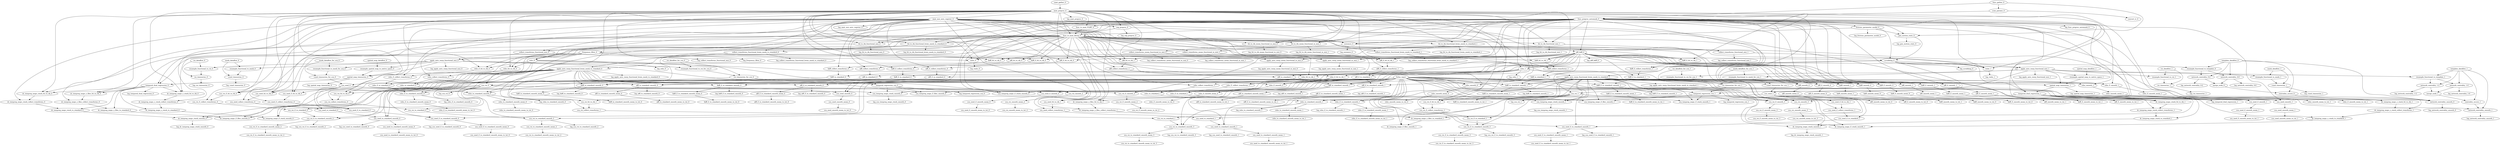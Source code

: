 strict digraph  {
	reho_fsl_to_itk_1 -> reho_collect_transforms_1;
	reho_fsl_to_itk_0 -> reho_collect_transforms_0;
	roi_dataflow_0 -> resample_functional_to_roi_0;
	roi_dataflow_0 -> roi_timeseries_0;
	roi_dataflow_1 -> resample_functional_to_roi_1;
	roi_dataflow_1 -> roi_timeseries_1;
	falff_Z_to_standard_smooth_0 -> falff_Z_to_standard_smooth_mean_0;
	falff_Z_to_standard_smooth_0 -> log_falff_Z_to_standard_smooth_0;
	falff_Z_to_standard_smooth_1 -> falff_Z_to_standard_smooth_mean_1;
	falff_Z_to_standard_smooth_1 -> log_falff_Z_to_standard_smooth_1;
	falff_to_standard_smooth_1 -> log_falff_to_standard_smooth_1;
	falff_to_standard_smooth_1 -> falff_to_standard_smooth_mean_1;
	falff_to_standard_smooth_0 -> log_falff_to_standard_smooth_0;
	falff_to_standard_smooth_0 -> falff_to_standard_smooth_mean_0;
	network_centrality_smooth_1 -> log_network_centrality_smooth_1;
	network_centrality_smooth_0 -> log_network_centrality_smooth_0;
	reho_1 -> reho_Z_to_standard_1;
	reho_1 -> reho_to_standard_1;
	reho_1 -> reho_fsl_to_itk_1;
	reho_1 -> reho_Z_fsl_to_itk_1;
	reho_1 -> reho_smooth_1;
	reho_1 -> reho_Z_smooth_1;
	reho_1 -> log_reho_1;
	sca_roi_Z_fsl_to_itk_0 -> sca_roi_Z_collect_transforms_0;
	sca_roi_Z_to_standard_smooth_mean_2 -> sca_roi_Z_to_standard_smooth_mean_to_txt_2;
	sca_roi_Z_to_standard_smooth_mean_3 -> sca_roi_Z_to_standard_smooth_mean_to_txt_3;
	alff_Z_smooth_mean_0 -> alff_Z_smooth_mean_to_txt_0;
	alff_Z_smooth_mean_1 -> alff_Z_smooth_mean_to_txt_1;
	centrality_zscore_0 -> network_centrality_smooth_0;
	centrality_zscore_1 -> network_centrality_smooth_1;
	falff_Z_collect_transforms_0 -> falff_Z_to_standard_0;
	falff_Z_collect_transforms_1 -> falff_Z_to_standard_1;
	mask_dataflow_1 -> resample_functional_to_mask_1;
	mask_dataflow_1 -> voxel_timeseries_1;
	mask_dataflow_0 -> resample_functional_to_mask_0;
	mask_dataflow_0 -> voxel_timeseries_0;
	alff_smooth_mean_1 -> alff_smooth_mean_to_txt_1;
	alff_smooth_mean_0 -> alff_smooth_mean_to_txt_0;
	falff_to_standard_1 -> falff_to_standard_smooth_1;
	falff_to_standard_0 -> falff_to_standard_smooth_0;
	alff_Z_to_standard_1 -> alff_Z_to_standard_smooth_1;
	alff_Z_to_standard_0 -> alff_Z_to_standard_smooth_0;
	dr_tempreg_maps_stack_smooth_0 -> log_dr_tempreg_maps_stack_smooth_0;
	dr_tempreg_maps_stack_smooth_1 -> log_dr_tempreg_maps_stack_smooth_1;
	alff_smooth_0 -> alff_smooth_mean_0;
	alff_smooth_1 -> alff_smooth_mean_1;
	alff_collect_transforms_0 -> alff_to_standard_0;
	alff_collect_transforms_1 -> alff_to_standard_1;
	falff_fsl_to_itk_1 -> falff_collect_transforms_1;
	falff_fsl_to_itk_0 -> falff_collect_transforms_0;
	sca_roi_0 -> sca_roi_to_standard_0;
	sca_roi_0 -> sca_roi_Z_fsl_to_itk_0;
	sca_roi_0 -> log_sca_roi_0;
	sca_roi_0 -> sca_roi_fsl_to_itk_0;
	sca_roi_0 -> sca_roi_smooth_2;
	sca_roi_0 -> sca_roi_Z_smooth_2;
	sca_roi_0 -> sca_roi_Z_to_standard_0;
	sca_roi_1 -> sca_roi_Z_fsl_to_itk_1;
	sca_roi_1 -> log_sca_roi_1;
	sca_roi_1 -> sca_roi_to_standard_1;
	sca_roi_1 -> sca_roi_fsl_to_itk_1;
	sca_roi_1 -> sca_roi_smooth_3;
	sca_roi_1 -> sca_roi_Z_smooth_3;
	sca_roi_1 -> sca_roi_Z_to_standard_1;
	reho_Z_fsl_to_itk_0 -> reho_Z_collect_transforms_0;
	reho_Z_fsl_to_itk_1 -> reho_Z_collect_transforms_1;
	roi_timeseries_for_sca_0 -> sca_roi_0;
	roi_timeseries_for_sca_0 -> temporal_regression_sca_0;
	roi_timeseries_for_sca_1 -> sca_roi_1;
	roi_timeseries_for_sca_1 -> temporal_regression_sca_1;
	alff_Z_to_standard_smooth_mean_0 -> alff_Z_to_standard_smooth_mean_to_txt_0;
	alff_Z_to_standard_smooth_mean_1 -> alff_Z_to_standard_smooth_mean_to_txt_1;
	alff_to_standard_smooth_0 -> alff_to_standard_smooth_mean_0;
	alff_to_standard_smooth_0 -> log_alff_to_standard_smooth_0;
	alff_to_standard_smooth_1 -> alff_to_standard_smooth_mean_1;
	alff_to_standard_smooth_1 -> log_alff_to_standard_smooth_1;
	voxel_timeseries_for_sca_0 -> sca_seed_0;
	voxel_timeseries_for_sca_1 -> sca_seed_1;
	frequency_filter_0 -> log_frequency_filter_0;
	frequency_filter_0 -> reho_0;
	frequency_filter_0 -> sca_roi_0;
	frequency_filter_0 -> vmhc_0;
	frequency_filter_0 -> apply_ants_warp_functional_mni_0;
	frequency_filter_0 -> scrubbing_0;
	frequency_filter_0 -> sca_seed_0;
	frequency_filter_0 -> temporal_dual_regression_0;
	vmhc_1 -> log_vmhc_1;
	vmhc_0 -> log_vmhc_0;
	sca_seed_fsl_to_itk_0 -> sca_seed_collect_transforms_0;
	sca_seed_fsl_to_itk_1 -> sca_seed_collect_transforms_1;
	func_gather_0 -> func_preproc_automask_0;
	func_gather_0 -> scan_params_0;
	func_gather_0 -> gen_motion_stats_0;
	merge_node_0 -> centrality_zscore_0;
	merge_node_1 -> centrality_zscore_1;
	falff_collect_transforms_1 -> falff_to_standard_1;
	falff_collect_transforms_0 -> falff_to_standard_0;
	alff_to_standard_0 -> alff_to_standard_smooth_0;
	alff_to_standard_1 -> alff_to_standard_smooth_1;
	sca_seed_to_standard_0 -> sca_seed_to_standard_smooth_0;
	sca_seed_to_standard_1 -> sca_seed_to_standard_smooth_1;
	sca_seed_Z_smooth_mean_0 -> sca_seed_Z_smooth_mean_to_txt_0;
	sca_seed_Z_smooth_mean_1 -> sca_seed_Z_smooth_mean_to_txt_1;
	sca_roi_to_standard_smooth_mean_3 -> sca_roi_to_standard_smooth_mean_to_txt_3;
	sca_roi_to_standard_smooth_mean_2 -> sca_roi_to_standard_smooth_mean_to_txt_2;
	seg_preproc_0 -> func_to_anat_bbreg_0;
	seg_preproc_0 -> nuisance_0;
	seg_preproc_0 -> log_seg_preproc_0;
	sca_roi_to_standard_1 -> sca_roi_to_standard_smooth_3;
	sca_roi_fsl_to_itk_0 -> sca_roi_collect_transforms_0;
	sca_roi_fsl_to_itk_1 -> sca_roi_collect_transforms_1;
	dr_tempreg_maps_z_files_fsl_to_itk_0 -> dr_tempreg_maps_z_files_collect_transforms_0;
	dr_tempreg_maps_z_files_fsl_to_itk_1 -> dr_tempreg_maps_z_files_collect_transforms_1;
	reho_smooth_mean_0 -> reho_smooth_mean_to_txt_0;
	reho_smooth_mean_1 -> reho_smooth_mean_to_txt_1;
	sca_tempreg_maps_stack_smooth_0 -> log_sca_tempreg_maps_stack_smooth_0;
	sca_tempreg_maps_stack_smooth_1 -> log_sca_tempreg_maps_stack_smooth_1;
	apply_ants_warp_mean_functional_in_mni_0 -> log_apply_ants_warp_mean_functional_in_mni_0;
	apply_ants_warp_mean_functional_in_mni_1 -> log_apply_ants_warp_mean_functional_in_mni_1;
	sca_seed_smooth_mean_1 -> sca_seed_smooth_mean_to_txt_1;
	sca_seed_smooth_mean_0 -> sca_seed_smooth_mean_to_txt_0;
	falff_smooth_1 -> falff_smooth_mean_1;
	falff_smooth_0 -> falff_smooth_mean_0;
	dr_tempreg_maps_stack_collect_transforms_0 -> dr_tempreg_maps_stack_to_standard_0;
	dr_tempreg_maps_stack_collect_transforms_1 -> dr_tempreg_maps_stack_to_standard_1;
	falff_smooth_mean_0 -> falff_smooth_mean_to_txt_0;
	apply_ants_warp_functional_brain_mask_to_standard_0 -> reho_to_standard_smooth_0;
	apply_ants_warp_functional_brain_mask_to_standard_0 -> log_apply_ants_warp_functional_brain_mask_to_standard_0;
	apply_ants_warp_functional_brain_mask_to_standard_0 -> spatial_map_timeseries_0;
	apply_ants_warp_functional_brain_mask_to_standard_0 -> falff_Z_to_standard_smooth_0;
	apply_ants_warp_functional_brain_mask_to_standard_0 -> falff_to_standard_smooth_0;
	apply_ants_warp_functional_brain_mask_to_standard_0 -> dr_tempreg_maps_stack_smooth_0;
	apply_ants_warp_functional_brain_mask_to_standard_0 -> dr_tempreg_maps_Z_stack_smooth_0;
	apply_ants_warp_functional_brain_mask_to_standard_0 -> alff_to_standard_smooth_0;
	apply_ants_warp_functional_brain_mask_to_standard_0 -> sca_tempreg_maps_Z_files_smooth_0;
	apply_ants_warp_functional_brain_mask_to_standard_0 -> sca_tempreg_maps_Z_stack_smooth_0;
	apply_ants_warp_functional_brain_mask_to_standard_0 -> sca_tempreg_maps_stack_smooth_0;
	apply_ants_warp_functional_brain_mask_to_standard_0 -> dr_tempreg_maps_Z_files_smooth_0;
	apply_ants_warp_functional_brain_mask_to_standard_0 -> sca_roi_Z_to_standard_smooth_2;
	apply_ants_warp_functional_brain_mask_to_standard_0 -> temporal_regression_sca_0;
	apply_ants_warp_functional_brain_mask_to_standard_0 -> alff_Z_to_standard_smooth_0;
	apply_ants_warp_functional_brain_mask_to_standard_0 -> sca_seed_to_standard_smooth_0;
	apply_ants_warp_functional_brain_mask_to_standard_0 -> reho_Z_to_standard_smooth_0;
	apply_ants_warp_functional_brain_mask_to_standard_0 -> sca_seed_Z_to_standard_smooth_0;
	apply_ants_warp_functional_brain_mask_to_standard_0 -> sca_roi_to_standard_smooth_2;
	apply_ants_warp_functional_brain_mask_to_standard_1 -> reho_to_standard_smooth_1;
	apply_ants_warp_functional_brain_mask_to_standard_1 -> spatial_map_timeseries_1;
	apply_ants_warp_functional_brain_mask_to_standard_1 -> log_apply_ants_warp_functional_brain_mask_to_standard_1;
	apply_ants_warp_functional_brain_mask_to_standard_1 -> falff_Z_to_standard_smooth_1;
	apply_ants_warp_functional_brain_mask_to_standard_1 -> falff_to_standard_smooth_1;
	apply_ants_warp_functional_brain_mask_to_standard_1 -> dr_tempreg_maps_stack_smooth_1;
	apply_ants_warp_functional_brain_mask_to_standard_1 -> dr_tempreg_maps_Z_stack_smooth_1;
	apply_ants_warp_functional_brain_mask_to_standard_1 -> alff_to_standard_smooth_1;
	apply_ants_warp_functional_brain_mask_to_standard_1 -> sca_tempreg_maps_Z_files_smooth_1;
	apply_ants_warp_functional_brain_mask_to_standard_1 -> sca_tempreg_maps_Z_stack_smooth_1;
	apply_ants_warp_functional_brain_mask_to_standard_1 -> sca_tempreg_maps_stack_smooth_1;
	apply_ants_warp_functional_brain_mask_to_standard_1 -> dr_tempreg_maps_Z_files_smooth_1;
	apply_ants_warp_functional_brain_mask_to_standard_1 -> sca_roi_Z_to_standard_smooth_3;
	apply_ants_warp_functional_brain_mask_to_standard_1 -> temporal_regression_sca_1;
	apply_ants_warp_functional_brain_mask_to_standard_1 -> alff_Z_to_standard_smooth_1;
	apply_ants_warp_functional_brain_mask_to_standard_1 -> sca_seed_to_standard_smooth_1;
	apply_ants_warp_functional_brain_mask_to_standard_1 -> reho_Z_to_standard_smooth_1;
	apply_ants_warp_functional_brain_mask_to_standard_1 -> sca_seed_Z_to_standard_smooth_1;
	apply_ants_warp_functional_brain_mask_to_standard_1 -> sca_roi_to_standard_smooth_3;
	sca_seed_Z_smooth_0 -> sca_seed_Z_smooth_mean_0;
	sca_seed_Z_collect_transforms_1 -> sca_seed_Z_to_standard_1;
	sca_seed_Z_collect_transforms_0 -> sca_seed_Z_to_standard_0;
	reho_smooth_1 -> reho_smooth_mean_1;
	reho_smooth_0 -> reho_smooth_mean_0;
	dr_tempreg_maps_z_files_to_standard_0 -> dr_tempreg_maps_Z_files_smooth_0;
	dr_tempreg_maps_z_files_to_standard_1 -> dr_tempreg_maps_Z_files_smooth_1;
	roi_dataflow_for_sca_0 -> roi_timeseries_for_sca_0;
	roi_dataflow_for_sca_0 -> resample_functional_to_roi_for_sca_0;
	roi_dataflow_for_sca_1 -> roi_timeseries_for_sca_1;
	roi_dataflow_for_sca_1 -> resample_functional_to_roi_for_sca_1;
	falff_Z_to_standard_0 -> falff_Z_to_standard_smooth_0;
	falff_Z_to_standard_1 -> falff_Z_to_standard_smooth_1;
	apply_ants_warp_functional_mni_0 -> resample_functional_to_mask_for_sca_0;
	apply_ants_warp_functional_mni_0 -> resample_functional_to_roi_0;
	apply_ants_warp_functional_mni_0 -> spatial_map_timeseries_0;
	apply_ants_warp_functional_mni_0 -> log_apply_ants_warp_functional_mni_0;
	apply_ants_warp_functional_mni_0 -> temporal_regression_sca_0;
	apply_ants_warp_functional_mni_0 -> resample_spatial_map_to_native_space_0;
	apply_ants_warp_functional_mni_0 -> resample_functional_to_mask_0;
	apply_ants_warp_functional_mni_0 -> resample_functional_to_template_0;
	apply_ants_warp_functional_mni_0 -> resample_functional_to_roi_for_sca_0;
	apply_ants_warp_functional_mni_1 -> spatial_map_timeseries_1;
	apply_ants_warp_functional_mni_1 -> resample_functional_to_mask_for_sca_1;
	apply_ants_warp_functional_mni_1 -> resample_functional_to_roi_1;
	apply_ants_warp_functional_mni_1 -> log_apply_ants_warp_functional_mni_1;
	apply_ants_warp_functional_mni_1 -> temporal_regression_sca_1;
	apply_ants_warp_functional_mni_1 -> resample_spatial_map_to_native_space_1;
	apply_ants_warp_functional_mni_1 -> resample_functional_to_mask_1;
	apply_ants_warp_functional_mni_1 -> resample_functional_to_template_1;
	apply_ants_warp_functional_mni_1 -> resample_functional_to_roi_for_sca_1;
	sca_seed_Z_to_standard_smooth_mean_0 -> sca_seed_Z_to_standard_smooth_mean_to_txt_0;
	sca_seed_Z_to_standard_smooth_mean_1 -> sca_seed_Z_to_standard_smooth_mean_to_txt_1;
	sca_seed_Z_smooth_1 -> sca_seed_Z_smooth_mean_1;
	falff_smooth_mean_1 -> falff_smooth_mean_to_txt_1;
	scrubbing_0 -> reho_1;
	scrubbing_0 -> sca_roi_1;
	scrubbing_0 -> vmhc_1;
	scrubbing_0 -> log_scrubbing_0;
	scrubbing_0 -> apply_ants_warp_functional_mni_1;
	scrubbing_0 -> sca_seed_1;
	scrubbing_0 -> temporal_dual_regression_1;
	sca_seed_0 -> sca_seed_Z_fsl_to_itk_0;
	sca_seed_0 -> sca_seed_fsl_to_itk_0;
	sca_seed_0 -> sca_seed_to_standard_0;
	sca_seed_0 -> sca_seed_Z_smooth_0;
	sca_seed_0 -> sca_seed_Z_to_standard_0;
	sca_seed_0 -> sca_seed_smooth_0;
	sca_seed_1 -> sca_seed_Z_fsl_to_itk_1;
	sca_seed_1 -> sca_seed_fsl_to_itk_1;
	sca_seed_1 -> sca_seed_to_standard_1;
	sca_seed_1 -> sca_seed_Z_smooth_1;
	sca_seed_1 -> sca_seed_Z_to_standard_1;
	sca_seed_1 -> sca_seed_smooth_1;
	sca_roi_Z_to_standard_smooth_3 -> log_sca_roi_Z_to_standard_smooth_3;
	sca_roi_Z_to_standard_smooth_3 -> sca_roi_Z_to_standard_smooth_mean_3;
	sca_roi_Z_to_standard_smooth_2 -> log_sca_roi_Z_to_standard_smooth_2;
	sca_roi_Z_to_standard_smooth_2 -> sca_roi_Z_to_standard_smooth_mean_2;
	falff_Z_smooth_0 -> falff_Z_smooth_mean_0;
	falff_Z_smooth_1 -> falff_Z_smooth_mean_1;
	reho_Z_smooth_0 -> reho_Z_smooth_mean_0;
	reho_Z_smooth_1 -> reho_Z_smooth_mean_1;
	anat_mni_ants_register_0 -> reho_Z_collect_transforms_0;
	anat_mni_ants_register_0 -> dr_tempreg_maps_z_stack_collect_transforms_1;
	anat_mni_ants_register_0 -> dr_tempreg_maps_z_stack_collect_transforms_0;
	anat_mni_ants_register_0 -> reho_Z_collect_transforms_1;
	anat_mni_ants_register_0 -> nuisance_0;
	anat_mni_ants_register_0 -> collect_transforms_functional_mni_1;
	anat_mni_ants_register_0 -> collect_transforms_functional_mni_0;
	anat_mni_ants_register_0 -> sca_roi_Z_collect_transforms_1;
	anat_mni_ants_register_0 -> sca_roi_Z_collect_transforms_0;
	anat_mni_ants_register_0 -> falff_Z_collect_transforms_0;
	anat_mni_ants_register_0 -> falff_Z_collect_transforms_1;
	anat_mni_ants_register_0 -> alff_collect_transforms_0;
	anat_mni_ants_register_0 -> alff_collect_transforms_1;
	anat_mni_ants_register_0 -> falff_collect_transforms_1;
	anat_mni_ants_register_0 -> falff_collect_transforms_0;
	anat_mni_ants_register_0 -> seg_preproc_0;
	anat_mni_ants_register_0 -> dr_tempreg_maps_stack_collect_transforms_0;
	anat_mni_ants_register_0 -> dr_tempreg_maps_stack_collect_transforms_1;
	anat_mni_ants_register_0 -> sca_seed_Z_collect_transforms_1;
	anat_mni_ants_register_0 -> sca_seed_Z_collect_transforms_0;
	anat_mni_ants_register_0 -> log_anat_mni_ants_register_0;
	anat_mni_ants_register_0 -> sca_seed_collect_transforms_0;
	anat_mni_ants_register_0 -> sca_seed_collect_transforms_1;
	anat_mni_ants_register_0 -> collect_transforms_mean_functional_in_mni_1;
	anat_mni_ants_register_0 -> collect_transforms_mean_functional_in_mni_0;
	anat_mni_ants_register_0 -> dr_tempreg_maps_z_files_collect_transforms_0;
	anat_mni_ants_register_0 -> dr_tempreg_maps_z_files_collect_transforms_1;
	anat_mni_ants_register_0 -> sca_roi_collect_transforms_0;
	anat_mni_ants_register_0 -> sca_roi_collect_transforms_1;
	anat_mni_ants_register_0 -> alff_Z_collect_transforms_1;
	anat_mni_ants_register_0 -> alff_Z_collect_transforms_0;
	anat_mni_ants_register_0 -> reho_collect_transforms_1;
	anat_mni_ants_register_0 -> reho_collect_transforms_0;
	anat_mni_ants_register_0 -> collect_transforms_functional_brain_mask_to_standard_1;
	anat_mni_ants_register_0 -> collect_transforms_functional_brain_mask_to_standard_0;
	alff_fsl_to_itk_0 -> alff_collect_transforms_0;
	alff_fsl_to_itk_1 -> alff_collect_transforms_1;
	func_preproc_automask_0 -> func_to_anat_bbreg_0;
	func_preproc_automask_0 -> reho_0;
	func_preproc_automask_0 -> fsl_to_itk_mean_functional_in_mni_1;
	func_preproc_automask_0 -> fsl_to_itk_mean_functional_in_mni_0;
	func_preproc_automask_0 -> nuisance_0;
	func_preproc_automask_0 -> fristons_parameter_model_0;
	func_preproc_automask_0 -> reho_1;
	func_preproc_automask_0 -> alff_smooth_0;
	func_preproc_automask_0 -> alff_smooth_1;
	func_preproc_automask_0 -> vmhc_1;
	func_preproc_automask_0 -> vmhc_0;
	func_preproc_automask_0 -> apply_ants_warp_mean_functional_in_mni_0;
	func_preproc_automask_0 -> apply_ants_warp_mean_functional_in_mni_1;
	func_preproc_automask_0 -> falff_smooth_1;
	func_preproc_automask_0 -> falff_smooth_0;
	func_preproc_automask_0 -> apply_ants_warp_functional_brain_mask_to_standard_0;
	func_preproc_automask_0 -> apply_ants_warp_functional_brain_mask_to_standard_1;
	func_preproc_automask_0 -> sca_seed_Z_smooth_0;
	func_preproc_automask_0 -> reho_smooth_1;
	func_preproc_automask_0 -> reho_smooth_0;
	func_preproc_automask_0 -> sca_seed_Z_smooth_1;
	func_preproc_automask_0 -> falff_Z_smooth_0;
	func_preproc_automask_0 -> falff_Z_smooth_1;
	func_preproc_automask_0 -> reho_Z_smooth_0;
	func_preproc_automask_0 -> reho_Z_smooth_1;
	func_preproc_automask_0 -> log_func_preproc_automask_0;
	func_preproc_automask_0 -> sca_roi_smooth_2;
	func_preproc_automask_0 -> sca_roi_smooth_3;
	func_preproc_automask_0 -> temporal_dual_regression_0;
	func_preproc_automask_0 -> temporal_dual_regression_1;
	func_preproc_automask_0 -> fsl_to_itk_functional_brain_mask_to_standard_1;
	func_preproc_automask_0 -> fsl_to_itk_functional_brain_mask_to_standard_0;
	func_preproc_automask_0 -> fsl_to_itk_functional_mni_1;
	func_preproc_automask_0 -> fsl_to_itk_functional_mni_0;
	func_preproc_automask_0 -> func_to_anat_FLIRT_0;
	func_preproc_automask_0 -> sca_roi_Z_smooth_3;
	func_preproc_automask_0 -> sca_roi_Z_smooth_2;
	func_preproc_automask_0 -> alff_falff_0;
	func_preproc_automask_0 -> sca_seed_smooth_0;
	func_preproc_automask_0 -> sca_seed_smooth_1;
	func_preproc_automask_0 -> gen_motion_stats_0;
	func_preproc_automask_0 -> alff_Z_smooth_1;
	func_preproc_automask_0 -> alff_Z_smooth_0;
	temporal_regression_sca_0 -> sca_tempreg_maps_Z_files_smooth_0;
	temporal_regression_sca_0 -> sca_tempreg_maps_Z_stack_smooth_0;
	temporal_regression_sca_0 -> sca_tempreg_maps_stack_smooth_0;
	temporal_regression_sca_0 -> log_temporal_regression_sca_0;
	temporal_regression_sca_1 -> sca_tempreg_maps_Z_files_smooth_1;
	temporal_regression_sca_1 -> sca_tempreg_maps_Z_stack_smooth_1;
	temporal_regression_sca_1 -> sca_tempreg_maps_stack_smooth_1;
	temporal_regression_sca_1 -> log_temporal_regression_sca_1;
	dr_tempreg_maps_z_stack_fsl_to_itk_1 -> dr_tempreg_maps_z_stack_collect_transforms_1;
	dr_tempreg_maps_z_stack_fsl_to_itk_0 -> dr_tempreg_maps_z_stack_collect_transforms_0;
	resample_spatial_map_to_native_space_1 -> spatial_map_timeseries_1;
	resample_spatial_map_to_native_space_0 -> spatial_map_timeseries_0;
	reho_Z_smooth_mean_1 -> reho_Z_smooth_mean_to_txt_1;
	reho_Z_smooth_mean_0 -> reho_Z_smooth_mean_to_txt_0;
	falff_Z_smooth_mean_1 -> falff_Z_smooth_mean_to_txt_1;
	dr_tempreg_maps_z_stack_to_standard_1 -> dr_tempreg_maps_Z_stack_smooth_1;
	dr_tempreg_maps_z_stack_to_standard_0 -> dr_tempreg_maps_Z_stack_smooth_0;
	falff_Z_smooth_mean_0 -> falff_Z_smooth_mean_to_txt_0;
	fwhm_input -> reho_to_standard_smooth_0;
	fwhm_input -> reho_to_standard_smooth_1;
	fwhm_input -> falff_Z_to_standard_smooth_0;
	fwhm_input -> falff_Z_to_standard_smooth_1;
	fwhm_input -> falff_to_standard_smooth_1;
	fwhm_input -> falff_to_standard_smooth_0;
	fwhm_input -> network_centrality_smooth_1;
	fwhm_input -> network_centrality_smooth_0;
	fwhm_input -> dr_tempreg_maps_stack_smooth_0;
	fwhm_input -> dr_tempreg_maps_stack_smooth_1;
	fwhm_input -> alff_smooth_0;
	fwhm_input -> alff_smooth_1;
	fwhm_input -> dr_tempreg_maps_Z_stack_smooth_1;
	fwhm_input -> dr_tempreg_maps_Z_stack_smooth_0;
	fwhm_input -> alff_to_standard_smooth_0;
	fwhm_input -> alff_to_standard_smooth_1;
	fwhm_input -> sca_tempreg_maps_Z_files_smooth_0;
	fwhm_input -> sca_tempreg_maps_Z_files_smooth_1;
	fwhm_input -> sca_tempreg_maps_Z_stack_smooth_1;
	fwhm_input -> sca_tempreg_maps_Z_stack_smooth_0;
	fwhm_input -> sca_tempreg_maps_stack_smooth_0;
	fwhm_input -> sca_tempreg_maps_stack_smooth_1;
	fwhm_input -> falff_smooth_1;
	fwhm_input -> falff_smooth_0;
	fwhm_input -> sca_seed_Z_smooth_0;
	fwhm_input -> reho_smooth_1;
	fwhm_input -> reho_smooth_0;
	fwhm_input -> dr_tempreg_maps_Z_files_smooth_0;
	fwhm_input -> dr_tempreg_maps_Z_files_smooth_1;
	fwhm_input -> sca_seed_Z_smooth_1;
	fwhm_input -> sca_roi_Z_to_standard_smooth_3;
	fwhm_input -> sca_roi_Z_to_standard_smooth_2;
	fwhm_input -> falff_Z_smooth_0;
	fwhm_input -> falff_Z_smooth_1;
	fwhm_input -> reho_Z_smooth_0;
	fwhm_input -> reho_Z_smooth_1;
	fwhm_input -> sca_roi_smooth_2;
	fwhm_input -> sca_roi_smooth_3;
	fwhm_input -> sca_roi_Z_smooth_3;
	fwhm_input -> sca_roi_Z_smooth_2;
	fwhm_input -> alff_Z_to_standard_smooth_1;
	fwhm_input -> alff_Z_to_standard_smooth_0;
	fwhm_input -> sca_seed_to_standard_smooth_0;
	fwhm_input -> sca_seed_to_standard_smooth_1;
	fwhm_input -> sca_seed_smooth_0;
	fwhm_input -> sca_seed_smooth_1;
	fwhm_input -> reho_Z_to_standard_smooth_0;
	fwhm_input -> reho_Z_to_standard_smooth_1;
	fwhm_input -> sca_seed_Z_to_standard_smooth_1;
	fwhm_input -> sca_seed_Z_to_standard_smooth_0;
	fwhm_input -> alff_Z_smooth_1;
	fwhm_input -> alff_Z_smooth_0;
	fwhm_input -> sca_roi_to_standard_smooth_2;
	fwhm_input -> sca_roi_to_standard_smooth_3;
	sca_roi_smooth_2 -> sca_roi_smooth_mean_2;
	sca_roi_smooth_3 -> sca_roi_smooth_mean_3;
	temporal_dual_regression_0 -> dr_tempreg_maps_stack_fsl_to_itk_0;
	temporal_dual_regression_0 -> dr_tempreg_maps_z_files_fsl_to_itk_0;
	temporal_dual_regression_0 -> dr_tempreg_maps_z_files_to_standard_0;
	temporal_dual_regression_0 -> dr_tempreg_maps_z_stack_fsl_to_itk_0;
	temporal_dual_regression_0 -> dr_tempreg_maps_z_stack_to_standard_0;
	temporal_dual_regression_0 -> log_temporal_dual_regression_0;
	temporal_dual_regression_0 -> dr_tempreg_maps_stack_to_standard_0;
	temporal_dual_regression_1 -> dr_tempreg_maps_stack_fsl_to_itk_1;
	temporal_dual_regression_1 -> dr_tempreg_maps_z_files_fsl_to_itk_1;
	temporal_dual_regression_1 -> dr_tempreg_maps_z_files_to_standard_1;
	temporal_dual_regression_1 -> dr_tempreg_maps_z_stack_fsl_to_itk_1;
	temporal_dual_regression_1 -> dr_tempreg_maps_z_stack_to_standard_1;
	temporal_dual_regression_1 -> log_temporal_dual_regression_1;
	temporal_dual_regression_1 -> dr_tempreg_maps_stack_to_standard_1;
	roi_timeseries_0 -> log_roi_timeseries_0;
	roi_timeseries_1 -> log_roi_timeseries_1;
	sca_seed_collect_transforms_0 -> sca_seed_to_standard_0;
	sca_seed_collect_transforms_1 -> sca_seed_to_standard_1;
	fsl_to_itk_functional_brain_mask_to_standard_1 -> log_fsl_to_itk_functional_brain_mask_to_standard_1;
	fsl_to_itk_functional_brain_mask_to_standard_1 -> collect_transforms_functional_brain_mask_to_standard_1;
	fsl_to_itk_functional_brain_mask_to_standard_0 -> log_fsl_to_itk_functional_brain_mask_to_standard_0;
	fsl_to_itk_functional_brain_mask_to_standard_0 -> collect_transforms_functional_brain_mask_to_standard_0;
	fsl_to_itk_functional_mni_1 -> log_fsl_to_itk_functional_mni_1;
	fsl_to_itk_functional_mni_1 -> collect_transforms_functional_mni_1;
	fsl_to_itk_functional_mni_0 -> log_fsl_to_itk_functional_mni_0;
	fsl_to_itk_functional_mni_0 -> collect_transforms_functional_mni_0;
	resample_functional_to_mask_0 -> voxel_timeseries_0;
	resample_functional_to_mask_1 -> voxel_timeseries_1;
	anat_gather_0 -> anat_preproc_0;
	collect_transforms_mean_functional_in_mni_1 -> log_collect_transforms_mean_functional_in_mni_1;
	collect_transforms_mean_functional_in_mni_1 -> apply_ants_warp_mean_functional_in_mni_1;
	collect_transforms_mean_functional_in_mni_0 -> log_collect_transforms_mean_functional_in_mni_0;
	collect_transforms_mean_functional_in_mni_0 -> apply_ants_warp_mean_functional_in_mni_0;
	falff_to_standard_smooth_mean_0 -> falff_to_standard_smooth_mean_to_txt_0;
	falff_to_standard_smooth_mean_1 -> falff_to_standard_smooth_mean_to_txt_1;
	dr_tempreg_maps_z_files_collect_transforms_0 -> dr_tempreg_maps_z_files_to_standard_0;
	dr_tempreg_maps_z_files_collect_transforms_1 -> dr_tempreg_maps_z_files_to_standard_1;
	alff_Z_fsl_to_itk_1 -> alff_Z_collect_transforms_1;
	alff_Z_fsl_to_itk_0 -> alff_Z_collect_transforms_0;
	falff_Z_fsl_to_itk_0 -> falff_Z_collect_transforms_0;
	falff_Z_fsl_to_itk_1 -> falff_Z_collect_transforms_1;
	sca_seed_Z_to_standard_1 -> sca_seed_Z_to_standard_smooth_1;
	sca_seed_Z_to_standard_0 -> sca_seed_Z_to_standard_smooth_0;
	dr_tempreg_maps_stack_to_standard_0 -> dr_tempreg_maps_stack_smooth_0;
	dr_tempreg_maps_stack_to_standard_1 -> dr_tempreg_maps_stack_smooth_1;
	func_to_anat_FLIRT_0 -> func_to_anat_bbreg_0;
	sca_roi_Z_smooth_3 -> sca_roi_Z_smooth_mean_3;
	sca_roi_Z_smooth_2 -> sca_roi_Z_smooth_mean_2;
	alff_Z_to_standard_smooth_1 -> alff_Z_to_standard_smooth_mean_1;
	alff_Z_to_standard_smooth_1 -> log_alff_Z_to_standard_smooth_1;
	alff_Z_to_standard_smooth_0 -> alff_Z_to_standard_smooth_mean_0;
	alff_Z_to_standard_smooth_0 -> log_alff_Z_to_standard_smooth_0;
	resample_functional_to_template_0 -> "network_centrality_0-0";
	resample_functional_to_template_0 -> "network_centrality_0-2";
	resample_functional_to_template_1 -> "network_centrality_1-0";
	resample_functional_to_template_1 -> "network_centrality_1-2";
	resample_functional_to_roi_for_sca_1 -> roi_timeseries_for_sca_1;
	resample_functional_to_roi_for_sca_0 -> roi_timeseries_for_sca_0;
	scan_params_0 -> convert_tr_0;
	scan_params_0 -> func_preproc_automask_0;
	sca_roi_collect_transforms_0 -> sca_roi_to_standard_0;
	sca_roi_collect_transforms_1 -> sca_roi_to_standard_1;
	voxel_timeseries_0 -> log_voxel_timeseries_0;
	voxel_timeseries_1 -> log_voxel_timeseries_1;
	alff_falff_0 -> log_alff_falff_0;
	alff_falff_0 -> falff_to_standard_1;
	alff_falff_0 -> falff_to_standard_0;
	alff_falff_0 -> alff_Z_to_standard_1;
	alff_falff_0 -> alff_Z_to_standard_0;
	alff_falff_0 -> alff_smooth_0;
	alff_falff_0 -> alff_smooth_1;
	alff_falff_0 -> falff_fsl_to_itk_1;
	alff_falff_0 -> falff_fsl_to_itk_0;
	alff_falff_0 -> alff_to_standard_0;
	alff_falff_0 -> alff_to_standard_1;
	alff_falff_0 -> falff_smooth_1;
	alff_falff_0 -> falff_smooth_0;
	alff_falff_0 -> falff_Z_to_standard_0;
	alff_falff_0 -> falff_Z_to_standard_1;
	alff_falff_0 -> falff_Z_smooth_0;
	alff_falff_0 -> falff_Z_smooth_1;
	alff_falff_0 -> alff_fsl_to_itk_0;
	alff_falff_0 -> alff_fsl_to_itk_1;
	alff_falff_0 -> alff_Z_fsl_to_itk_1;
	alff_falff_0 -> alff_Z_fsl_to_itk_0;
	alff_falff_0 -> falff_Z_fsl_to_itk_0;
	alff_falff_0 -> falff_Z_fsl_to_itk_1;
	alff_falff_0 -> alff_Z_smooth_1;
	alff_falff_0 -> alff_Z_smooth_0;
	sca_seed_to_standard_smooth_mean_1 -> sca_seed_to_standard_smooth_mean_to_txt_1;
	sca_seed_to_standard_smooth_mean_0 -> sca_seed_to_standard_smooth_mean_to_txt_0;
	sca_roi_Z_to_standard_1 -> sca_roi_Z_to_standard_smooth_3;
	sca_roi_Z_to_standard_0 -> sca_roi_Z_to_standard_smooth_2;
	sca_seed_to_standard_smooth_0 -> log_sca_seed_to_standard_smooth_0;
	sca_seed_to_standard_smooth_0 -> sca_seed_to_standard_smooth_mean_0;
	sca_seed_to_standard_smooth_1 -> log_sca_seed_to_standard_smooth_1;
	sca_seed_to_standard_smooth_1 -> sca_seed_to_standard_smooth_mean_1;
	sca_seed_smooth_0 -> sca_seed_smooth_mean_0;
	sca_seed_smooth_1 -> sca_seed_smooth_mean_1;
	sca_roi_smooth_mean_3 -> sca_roi_smooth_mean_to_txt_3;
	sca_roi_smooth_mean_2 -> sca_roi_smooth_mean_to_txt_2;
	spatial_map_dataflow_1 -> resample_spatial_map_to_native_space_1;
	alff_Z_collect_transforms_1 -> alff_Z_to_standard_1;
	alff_Z_collect_transforms_0 -> alff_Z_to_standard_0;
	gen_motion_stats_0 -> log_gen_motion_stats_0;
	gen_motion_stats_0 -> scrubbing_0;
	reho_Z_to_standard_smooth_0 -> log_reho_Z_to_standard_smooth_0;
	reho_Z_to_standard_smooth_0 -> reho_Z_to_standard_smooth_mean_0;
	reho_Z_to_standard_smooth_1 -> log_reho_Z_to_standard_smooth_1;
	reho_Z_to_standard_smooth_1 -> reho_Z_to_standard_smooth_mean_1;
	sca_seed_Z_to_standard_smooth_1 -> log_sca_seed_Z_to_standard_smooth_1;
	sca_seed_Z_to_standard_smooth_1 -> sca_seed_Z_to_standard_smooth_mean_1;
	sca_seed_Z_to_standard_smooth_0 -> log_sca_seed_Z_to_standard_smooth_0;
	sca_seed_Z_to_standard_smooth_0 -> sca_seed_Z_to_standard_smooth_mean_0;
	reho_collect_transforms_1 -> reho_to_standard_1;
	reho_collect_transforms_0 -> reho_to_standard_0;
	alff_Z_smooth_1 -> alff_Z_smooth_mean_1;
	alff_Z_smooth_0 -> alff_Z_smooth_mean_0;
	collect_transforms_functional_brain_mask_to_standard_1 -> apply_ants_warp_functional_brain_mask_to_standard_1;
	collect_transforms_functional_brain_mask_to_standard_1 -> log_collect_transforms_functional_brain_mask_to_standard_1;
	collect_transforms_functional_brain_mask_to_standard_0 -> apply_ants_warp_functional_brain_mask_to_standard_0;
	collect_transforms_functional_brain_mask_to_standard_0 -> log_collect_transforms_functional_brain_mask_to_standard_0;
	template_dataflow_1 -> network_centrality_smooth_1;
	template_dataflow_1 -> centrality_zscore_1;
	template_dataflow_1 -> resample_functional_to_template_1;
	template_dataflow_1 -> "network_centrality_1-0";
	template_dataflow_1 -> "network_centrality_1-2";
	template_dataflow_0 -> "network_centrality_0-0";
	template_dataflow_0 -> "network_centrality_0-2";
	template_dataflow_0 -> network_centrality_smooth_0;
	template_dataflow_0 -> centrality_zscore_0;
	template_dataflow_0 -> resample_functional_to_template_0;
	reho_Z_to_standard_smooth_mean_1 -> reho_Z_to_standard_smooth_mean_to_txt_1;
	reho_Z_to_standard_smooth_mean_0 -> reho_Z_to_standard_smooth_mean_to_txt_0;
	"network_centrality_1-0" -> "log_network_centrality_1-0";
	"network_centrality_1-0" -> merge_node_1;
	"network_centrality_1-2" -> "log_network_centrality_1-2";
	"network_centrality_1-2" -> merge_node_1;
	sca_roi_to_standard_smooth_2 -> log_sca_roi_to_standard_smooth_2;
	sca_roi_to_standard_smooth_2 -> sca_roi_to_standard_smooth_mean_2;
	sca_roi_to_standard_smooth_3 -> log_sca_roi_to_standard_smooth_3;
	sca_roi_to_standard_smooth_3 -> sca_roi_to_standard_smooth_mean_3;
	resample_functional_to_roi_1 -> roi_timeseries_1;
	resample_functional_to_roi_0 -> roi_timeseries_0;
	sca_roi_to_standard_0 -> sca_roi_to_standard_smooth_2;
	reho_Z_collect_transforms_0 -> reho_Z_to_standard_0;
	fsl_to_itk_mean_functional_in_mni_1 -> collect_transforms_mean_functional_in_mni_1;
	fsl_to_itk_mean_functional_in_mni_1 -> log_fsl_to_itk_mean_functional_in_mni_1;
	fsl_to_itk_mean_functional_in_mni_0 -> collect_transforms_mean_functional_in_mni_0;
	fsl_to_itk_mean_functional_in_mni_0 -> log_fsl_to_itk_mean_functional_in_mni_0;
	sca_seed_Z_fsl_to_itk_1 -> sca_seed_Z_collect_transforms_1;
	sca_seed_Z_fsl_to_itk_0 -> sca_seed_Z_collect_transforms_0;
	reho_Z_collect_transforms_1 -> reho_Z_to_standard_1;
	resample_functional_to_mask_for_sca_0 -> voxel_timeseries_for_sca_0;
	resample_functional_to_mask_for_sca_1 -> voxel_timeseries_for_sca_1;
	fristons_parameter_model_0 -> nuisance_0;
	fristons_parameter_model_0 -> scrubbing_0;
	fristons_parameter_model_0 -> gen_motion_stats_0;
	fristons_parameter_model_0 -> log_fristons_parameter_model_0;
	sca_roi_Z_fsl_to_itk_1 -> sca_roi_Z_collect_transforms_1;
	reho_0 -> reho_Z_to_standard_0;
	reho_0 -> reho_to_standard_0;
	reho_0 -> reho_fsl_to_itk_0;
	reho_0 -> reho_Z_fsl_to_itk_0;
	reho_0 -> reho_smooth_0;
	reho_0 -> reho_Z_smooth_0;
	reho_0 -> log_reho_0;
	reho_to_standard_smooth_1 -> reho_to_standard_smooth_mean_1;
	reho_to_standard_smooth_1 -> log_reho_to_standard_smooth_1;
	reho_to_standard_smooth_0 -> reho_to_standard_smooth_mean_0;
	reho_to_standard_smooth_0 -> log_reho_to_standard_smooth_0;
	falff_Z_to_standard_smooth_mean_1 -> falff_Z_to_standard_smooth_mean_to_txt_1;
	falff_Z_to_standard_smooth_mean_0 -> falff_Z_to_standard_smooth_mean_to_txt_0;
	collect_transforms_functional_mni_1 -> log_collect_transforms_functional_mni_1;
	collect_transforms_functional_mni_1 -> apply_ants_warp_functional_mni_1;
	collect_transforms_functional_mni_0 -> log_collect_transforms_functional_mni_0;
	collect_transforms_functional_mni_0 -> apply_ants_warp_functional_mni_0;
	mask_dataflow_for_sca_1 -> resample_functional_to_mask_for_sca_1;
	mask_dataflow_for_sca_1 -> voxel_timeseries_for_sca_1;
	mask_dataflow_for_sca_0 -> resample_functional_to_mask_for_sca_0;
	mask_dataflow_for_sca_0 -> voxel_timeseries_for_sca_0;
	anat_preproc_0 -> func_to_anat_bbreg_0;
	anat_preproc_0 -> sca_seed_Z_fsl_to_itk_0;
	anat_preproc_0 -> fsl_to_itk_mean_functional_in_mni_1;
	anat_preproc_0 -> fsl_to_itk_mean_functional_in_mni_0;
	anat_preproc_0 -> sca_roi_Z_fsl_to_itk_1;
	anat_preproc_0 -> sca_seed_Z_fsl_to_itk_1;
	anat_preproc_0 -> dr_tempreg_maps_stack_fsl_to_itk_1;
	anat_preproc_0 -> dr_tempreg_maps_stack_fsl_to_itk_0;
	anat_preproc_0 -> reho_fsl_to_itk_1;
	anat_preproc_0 -> reho_fsl_to_itk_0;
	anat_preproc_0 -> sca_roi_Z_fsl_to_itk_0;
	anat_preproc_0 -> falff_fsl_to_itk_1;
	anat_preproc_0 -> falff_fsl_to_itk_0;
	anat_preproc_0 -> reho_Z_fsl_to_itk_0;
	anat_preproc_0 -> reho_Z_fsl_to_itk_1;
	anat_preproc_0 -> vmhc_1;
	anat_preproc_0 -> vmhc_0;
	anat_preproc_0 -> sca_seed_fsl_to_itk_0;
	anat_preproc_0 -> sca_seed_fsl_to_itk_1;
	anat_preproc_0 -> seg_preproc_0;
	anat_preproc_0 -> sca_roi_fsl_to_itk_0;
	anat_preproc_0 -> sca_roi_fsl_to_itk_1;
	anat_preproc_0 -> dr_tempreg_maps_z_files_fsl_to_itk_0;
	anat_preproc_0 -> dr_tempreg_maps_z_files_fsl_to_itk_1;
	anat_preproc_0 -> anat_mni_ants_register_0;
	anat_preproc_0 -> alff_fsl_to_itk_0;
	anat_preproc_0 -> alff_fsl_to_itk_1;
	anat_preproc_0 -> dr_tempreg_maps_z_stack_fsl_to_itk_1;
	anat_preproc_0 -> dr_tempreg_maps_z_stack_fsl_to_itk_0;
	anat_preproc_0 -> fsl_to_itk_functional_brain_mask_to_standard_1;
	anat_preproc_0 -> fsl_to_itk_functional_brain_mask_to_standard_0;
	anat_preproc_0 -> fsl_to_itk_functional_mni_1;
	anat_preproc_0 -> fsl_to_itk_functional_mni_0;
	anat_preproc_0 -> alff_Z_fsl_to_itk_1;
	anat_preproc_0 -> alff_Z_fsl_to_itk_0;
	anat_preproc_0 -> falff_Z_fsl_to_itk_0;
	anat_preproc_0 -> falff_Z_fsl_to_itk_1;
	anat_preproc_0 -> func_to_anat_FLIRT_0;
	anat_preproc_0 -> log_anat_preproc_0;
	nuisance_0 -> log_nuisance_0;
	nuisance_0 -> frequency_filter_0;
	nuisance_0 -> alff_falff_0;
	sca_roi_Z_collect_transforms_1 -> sca_roi_Z_to_standard_1;
	sca_roi_Z_collect_transforms_0 -> sca_roi_Z_to_standard_0;
	"network_centrality_0-0" -> "log_network_centrality_0-0";
	"network_centrality_0-0" -> merge_node_0;
	"network_centrality_0-2" -> "log_network_centrality_0-2";
	"network_centrality_0-2" -> merge_node_0;
	spatial_map_timeseries_1 -> log_spatial_map_timeseries_1;
	spatial_map_timeseries_1 -> temporal_dual_regression_1;
	spatial_map_timeseries_0 -> log_spatial_map_timeseries_0;
	spatial_map_timeseries_0 -> temporal_dual_regression_0;
	reho_Z_to_standard_0 -> reho_Z_to_standard_smooth_0;
	reho_Z_to_standard_1 -> reho_Z_to_standard_smooth_1;
	func_to_anat_bbreg_0 -> sca_seed_Z_fsl_to_itk_0;
	func_to_anat_bbreg_0 -> fsl_to_itk_mean_functional_in_mni_1;
	func_to_anat_bbreg_0 -> fsl_to_itk_mean_functional_in_mni_0;
	func_to_anat_bbreg_0 -> sca_roi_Z_fsl_to_itk_1;
	func_to_anat_bbreg_0 -> nuisance_0;
	func_to_anat_bbreg_0 -> sca_seed_Z_fsl_to_itk_1;
	func_to_anat_bbreg_0 -> dr_tempreg_maps_stack_fsl_to_itk_1;
	func_to_anat_bbreg_0 -> dr_tempreg_maps_stack_fsl_to_itk_0;
	func_to_anat_bbreg_0 -> reho_fsl_to_itk_1;
	func_to_anat_bbreg_0 -> reho_fsl_to_itk_0;
	func_to_anat_bbreg_0 -> sca_roi_Z_fsl_to_itk_0;
	func_to_anat_bbreg_0 -> falff_fsl_to_itk_1;
	func_to_anat_bbreg_0 -> falff_fsl_to_itk_0;
	func_to_anat_bbreg_0 -> reho_Z_fsl_to_itk_0;
	func_to_anat_bbreg_0 -> reho_Z_fsl_to_itk_1;
	func_to_anat_bbreg_0 -> vmhc_1;
	func_to_anat_bbreg_0 -> vmhc_0;
	func_to_anat_bbreg_0 -> sca_seed_fsl_to_itk_0;
	func_to_anat_bbreg_0 -> sca_seed_fsl_to_itk_1;
	func_to_anat_bbreg_0 -> sca_roi_fsl_to_itk_0;
	func_to_anat_bbreg_0 -> sca_roi_fsl_to_itk_1;
	func_to_anat_bbreg_0 -> dr_tempreg_maps_z_files_fsl_to_itk_0;
	func_to_anat_bbreg_0 -> dr_tempreg_maps_z_files_fsl_to_itk_1;
	func_to_anat_bbreg_0 -> alff_fsl_to_itk_0;
	func_to_anat_bbreg_0 -> alff_fsl_to_itk_1;
	func_to_anat_bbreg_0 -> dr_tempreg_maps_z_stack_fsl_to_itk_1;
	func_to_anat_bbreg_0 -> dr_tempreg_maps_z_stack_fsl_to_itk_0;
	func_to_anat_bbreg_0 -> fsl_to_itk_functional_brain_mask_to_standard_1;
	func_to_anat_bbreg_0 -> fsl_to_itk_functional_brain_mask_to_standard_0;
	func_to_anat_bbreg_0 -> fsl_to_itk_functional_mni_1;
	func_to_anat_bbreg_0 -> fsl_to_itk_functional_mni_0;
	func_to_anat_bbreg_0 -> alff_Z_fsl_to_itk_1;
	func_to_anat_bbreg_0 -> alff_Z_fsl_to_itk_0;
	func_to_anat_bbreg_0 -> falff_Z_fsl_to_itk_0;
	func_to_anat_bbreg_0 -> falff_Z_fsl_to_itk_1;
	sca_roi_Z_smooth_mean_2 -> sca_roi_Z_smooth_mean_to_txt_2;
	sca_roi_Z_smooth_mean_3 -> sca_roi_Z_smooth_mean_to_txt_3;
	spatial_map_dataflow_0 -> resample_spatial_map_to_native_space_0;
	dr_tempreg_maps_z_stack_collect_transforms_1 -> dr_tempreg_maps_z_stack_to_standard_1;
	dr_tempreg_maps_z_stack_collect_transforms_0 -> dr_tempreg_maps_z_stack_to_standard_0;
	reho_to_standard_smooth_mean_0 -> reho_to_standard_smooth_mean_to_txt_0;
	reho_to_standard_smooth_mean_1 -> reho_to_standard_smooth_mean_to_txt_1;
	alff_to_standard_smooth_mean_1 -> alff_to_standard_smooth_mean_to_txt_1;
	alff_to_standard_smooth_mean_0 -> alff_to_standard_smooth_mean_to_txt_0;
	dr_tempreg_maps_stack_fsl_to_itk_0 -> dr_tempreg_maps_stack_collect_transforms_0;
	dr_tempreg_maps_stack_fsl_to_itk_1 -> dr_tempreg_maps_stack_collect_transforms_1;
	reho_to_standard_1 -> reho_to_standard_smooth_1;
	reho_to_standard_0 -> reho_to_standard_smooth_0;
}
